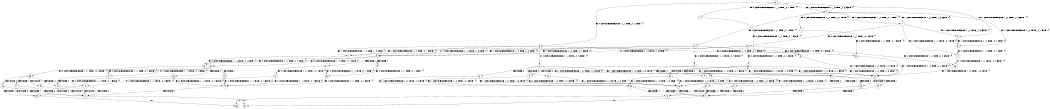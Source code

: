 digraph BCG {
size = "7, 10.5";
center = TRUE;
node [shape = circle];
0 [peripheries = 2];
0 -> 1 [label = "EX !0 !ATOMIC_EXCH_BRANCH (1, +1, TRUE, +0, 1, TRUE) !{}"];
0 -> 2 [label = "EX !1 !ATOMIC_EXCH_BRANCH (1, +0, TRUE, +1, 3, FALSE) !{}"];
0 -> 3 [label = "EX !0 !ATOMIC_EXCH_BRANCH (1, +1, TRUE, +0, 1, TRUE) !{}"];
0 -> 4 [label = "EX !1 !ATOMIC_EXCH_BRANCH (1, +0, TRUE, +1, 3, FALSE) !{}"];
1 -> 5 [label = "EX !0 !ATOMIC_EXCH_BRANCH (1, +1, TRUE, +0, 1, FALSE) !{}"];
2 -> 6 [label = "EX !1 !ATOMIC_EXCH_BRANCH (1, +0, TRUE, +0, 1, TRUE) !{}"];
3 -> 5 [label = "EX !0 !ATOMIC_EXCH_BRANCH (1, +1, TRUE, +0, 1, FALSE) !{}"];
3 -> 7 [label = "EX !1 !ATOMIC_EXCH_BRANCH (1, +0, TRUE, +1, 3, TRUE) !{}"];
3 -> 8 [label = "EX !0 !ATOMIC_EXCH_BRANCH (1, +1, TRUE, +0, 1, FALSE) !{}"];
3 -> 9 [label = "EX !1 !ATOMIC_EXCH_BRANCH (1, +0, TRUE, +1, 3, TRUE) !{}"];
4 -> 6 [label = "EX !1 !ATOMIC_EXCH_BRANCH (1, +0, TRUE, +0, 1, TRUE) !{}"];
4 -> 10 [label = "EX !0 !ATOMIC_EXCH_BRANCH (1, +1, TRUE, +0, 1, TRUE) !{}"];
4 -> 11 [label = "EX !1 !ATOMIC_EXCH_BRANCH (1, +0, TRUE, +0, 1, TRUE) !{}"];
4 -> 12 [label = "EX !0 !ATOMIC_EXCH_BRANCH (1, +1, TRUE, +0, 1, TRUE) !{}"];
5 -> 13 [label = "EX !1 !ATOMIC_EXCH_BRANCH (1, +0, TRUE, +1, 3, TRUE) !{}"];
6 -> 14 [label = "EX !0 !ATOMIC_EXCH_BRANCH (1, +1, TRUE, +0, 1, TRUE) !{}"];
7 -> 15 [label = "EX !0 !ATOMIC_EXCH_BRANCH (1, +1, TRUE, +0, 1, TRUE) !{}"];
8 -> 13 [label = "EX !1 !ATOMIC_EXCH_BRANCH (1, +0, TRUE, +1, 3, TRUE) !{}"];
8 -> 16 [label = "TERMINATE !0"];
8 -> 17 [label = "EX !1 !ATOMIC_EXCH_BRANCH (1, +0, TRUE, +1, 3, TRUE) !{}"];
8 -> 18 [label = "TERMINATE !0"];
9 -> 15 [label = "EX !0 !ATOMIC_EXCH_BRANCH (1, +1, TRUE, +0, 1, TRUE) !{}"];
9 -> 19 [label = "TERMINATE !1"];
9 -> 20 [label = "EX !0 !ATOMIC_EXCH_BRANCH (1, +1, TRUE, +0, 1, TRUE) !{}"];
9 -> 21 [label = "TERMINATE !1"];
10 -> 22 [label = "EX !0 !ATOMIC_EXCH_BRANCH (1, +1, TRUE, +0, 1, FALSE) !{}"];
11 -> 2 [label = "EX !1 !ATOMIC_EXCH_BRANCH (1, +0, TRUE, +1, 3, FALSE) !{}"];
11 -> 14 [label = "EX !0 !ATOMIC_EXCH_BRANCH (1, +1, TRUE, +0, 1, TRUE) !{}"];
11 -> 4 [label = "EX !1 !ATOMIC_EXCH_BRANCH (1, +0, TRUE, +1, 3, FALSE) !{}"];
11 -> 23 [label = "EX !0 !ATOMIC_EXCH_BRANCH (1, +1, TRUE, +0, 1, TRUE) !{}"];
12 -> 22 [label = "EX !0 !ATOMIC_EXCH_BRANCH (1, +1, TRUE, +0, 1, FALSE) !{}"];
12 -> 7 [label = "EX !1 !ATOMIC_EXCH_BRANCH (1, +0, TRUE, +0, 1, FALSE) !{}"];
12 -> 24 [label = "EX !0 !ATOMIC_EXCH_BRANCH (1, +1, TRUE, +0, 1, FALSE) !{}"];
12 -> 9 [label = "EX !1 !ATOMIC_EXCH_BRANCH (1, +0, TRUE, +0, 1, FALSE) !{}"];
13 -> 25 [label = "TERMINATE !0"];
14 -> 26 [label = "EX !0 !ATOMIC_EXCH_BRANCH (1, +1, TRUE, +0, 1, FALSE) !{}"];
15 -> 27 [label = "EX !0 !ATOMIC_EXCH_BRANCH (1, +1, TRUE, +0, 1, FALSE) !{}"];
16 -> 28 [label = "EX !1 !ATOMIC_EXCH_BRANCH (1, +0, TRUE, +1, 3, TRUE) !{}"];
17 -> 25 [label = "TERMINATE !0"];
17 -> 29 [label = "TERMINATE !1"];
17 -> 30 [label = "TERMINATE !0"];
17 -> 31 [label = "TERMINATE !1"];
18 -> 28 [label = "EX !1 !ATOMIC_EXCH_BRANCH (1, +0, TRUE, +1, 3, TRUE) !{}"];
18 -> 32 [label = "EX !1 !ATOMIC_EXCH_BRANCH (1, +0, TRUE, +1, 3, TRUE) !{}"];
19 -> 33 [label = "EX !0 !ATOMIC_EXCH_BRANCH (1, +1, TRUE, +0, 1, TRUE) !{}"];
20 -> 27 [label = "EX !0 !ATOMIC_EXCH_BRANCH (1, +1, TRUE, +0, 1, FALSE) !{}"];
20 -> 34 [label = "TERMINATE !1"];
20 -> 35 [label = "EX !0 !ATOMIC_EXCH_BRANCH (1, +1, TRUE, +0, 1, FALSE) !{}"];
20 -> 36 [label = "TERMINATE !1"];
21 -> 33 [label = "EX !0 !ATOMIC_EXCH_BRANCH (1, +1, TRUE, +0, 1, TRUE) !{}"];
21 -> 37 [label = "EX !0 !ATOMIC_EXCH_BRANCH (1, +1, TRUE, +0, 1, TRUE) !{}"];
22 -> 13 [label = "EX !1 !ATOMIC_EXCH_BRANCH (1, +0, TRUE, +0, 1, FALSE) !{}"];
23 -> 26 [label = "EX !0 !ATOMIC_EXCH_BRANCH (1, +1, TRUE, +0, 1, FALSE) !{}"];
23 -> 7 [label = "EX !1 !ATOMIC_EXCH_BRANCH (1, +0, TRUE, +1, 3, TRUE) !{}"];
23 -> 38 [label = "EX !0 !ATOMIC_EXCH_BRANCH (1, +1, TRUE, +0, 1, FALSE) !{}"];
23 -> 9 [label = "EX !1 !ATOMIC_EXCH_BRANCH (1, +0, TRUE, +1, 3, TRUE) !{}"];
24 -> 13 [label = "EX !1 !ATOMIC_EXCH_BRANCH (1, +0, TRUE, +0, 1, FALSE) !{}"];
24 -> 39 [label = "TERMINATE !0"];
24 -> 17 [label = "EX !1 !ATOMIC_EXCH_BRANCH (1, +0, TRUE, +0, 1, FALSE) !{}"];
24 -> 40 [label = "TERMINATE !0"];
25 -> 41 [label = "TERMINATE !1"];
26 -> 13 [label = "EX !1 !ATOMIC_EXCH_BRANCH (1, +0, TRUE, +1, 3, TRUE) !{}"];
27 -> 42 [label = "TERMINATE !0"];
28 -> 41 [label = "TERMINATE !1"];
29 -> 41 [label = "TERMINATE !0"];
30 -> 41 [label = "TERMINATE !1"];
30 -> 43 [label = "TERMINATE !1"];
31 -> 41 [label = "TERMINATE !0"];
31 -> 43 [label = "TERMINATE !0"];
32 -> 41 [label = "TERMINATE !1"];
32 -> 43 [label = "TERMINATE !1"];
33 -> 44 [label = "EX !0 !ATOMIC_EXCH_BRANCH (1, +1, TRUE, +0, 1, FALSE) !{}"];
34 -> 44 [label = "EX !0 !ATOMIC_EXCH_BRANCH (1, +1, TRUE, +0, 1, FALSE) !{}"];
35 -> 42 [label = "TERMINATE !0"];
35 -> 45 [label = "TERMINATE !1"];
35 -> 46 [label = "TERMINATE !0"];
35 -> 47 [label = "TERMINATE !1"];
36 -> 44 [label = "EX !0 !ATOMIC_EXCH_BRANCH (1, +1, TRUE, +0, 1, FALSE) !{}"];
36 -> 48 [label = "EX !0 !ATOMIC_EXCH_BRANCH (1, +1, TRUE, +0, 1, FALSE) !{}"];
37 -> 44 [label = "EX !0 !ATOMIC_EXCH_BRANCH (1, +1, TRUE, +0, 1, FALSE) !{}"];
37 -> 48 [label = "EX !0 !ATOMIC_EXCH_BRANCH (1, +1, TRUE, +0, 1, FALSE) !{}"];
38 -> 13 [label = "EX !1 !ATOMIC_EXCH_BRANCH (1, +0, TRUE, +1, 3, TRUE) !{}"];
38 -> 49 [label = "TERMINATE !0"];
38 -> 17 [label = "EX !1 !ATOMIC_EXCH_BRANCH (1, +0, TRUE, +1, 3, TRUE) !{}"];
38 -> 50 [label = "TERMINATE !0"];
39 -> 28 [label = "EX !1 !ATOMIC_EXCH_BRANCH (1, +0, TRUE, +0, 1, FALSE) !{}"];
40 -> 28 [label = "EX !1 !ATOMIC_EXCH_BRANCH (1, +0, TRUE, +0, 1, FALSE) !{}"];
40 -> 32 [label = "EX !1 !ATOMIC_EXCH_BRANCH (1, +0, TRUE, +0, 1, FALSE) !{}"];
41 -> 51 [label = "exit"];
42 -> 52 [label = "TERMINATE !1"];
43 -> 53 [label = "exit"];
44 -> 52 [label = "TERMINATE !0"];
45 -> 52 [label = "TERMINATE !0"];
46 -> 52 [label = "TERMINATE !1"];
46 -> 54 [label = "TERMINATE !1"];
47 -> 52 [label = "TERMINATE !0"];
47 -> 54 [label = "TERMINATE !0"];
48 -> 52 [label = "TERMINATE !0"];
48 -> 54 [label = "TERMINATE !0"];
49 -> 28 [label = "EX !1 !ATOMIC_EXCH_BRANCH (1, +0, TRUE, +1, 3, TRUE) !{}"];
50 -> 28 [label = "EX !1 !ATOMIC_EXCH_BRANCH (1, +0, TRUE, +1, 3, TRUE) !{}"];
50 -> 32 [label = "EX !1 !ATOMIC_EXCH_BRANCH (1, +0, TRUE, +1, 3, TRUE) !{}"];
52 -> 51 [label = "exit"];
54 -> 53 [label = "exit"];
}
